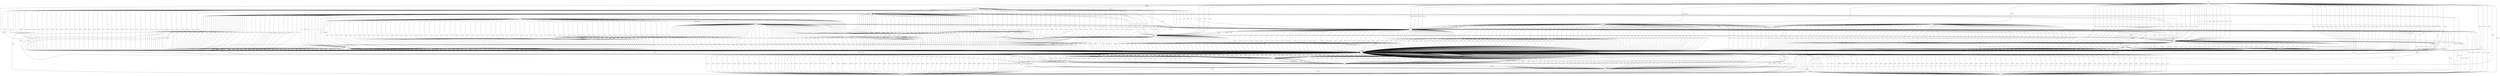 digraph g {

	s0 [shape="circle" label="L0"];
	s1 [shape="circle" label="L1"];
	s2 [shape="circle" label="L2"];
	s3 [shape="circle" label="L3"];
	s4 [shape="circle" label="L4"];
	s5 [shape="circle" label="L5"];
	s6 [shape="circle" label="L6"];
	s7 [shape="circle" label="L7"];
	s8 [shape="circle" label="L8"];
	s9 [shape="doublecircle" label="L9"];
	s10 [shape="circle" label="L10"];
	s11 [shape="circle" label="L11"];
	s12 [shape="circle" label="L12"];
	s13 [shape="circle" label="L13"];
	s14 [shape="circle" label="L14"];
	s15 [shape="circle" label="L15"];
	s16 [shape="circle" label="L16"];
	s17 [shape="circle" label="L17"];
	s0 -> s12 [label=","];
	s0 -> s15 [label="null"];
	s0 -> s15 [label="\"s\""];
	s0 -> s15 [label="\"i\""];
	s0 -> s15 [label="\"d\""];
	s0 -> s15 [label="\"e\""];
	s0 -> s15 [label="true"];
	s0 -> s15 [label="false"];
	s0 -> s5 [label="\"s\":"];
	s0 -> s1 [label="\"effects\":"];
	s0 -> s5 [label="\"spawn_costs\":"];
	s0 -> s6 [label="\"charge\":"];
	s0 -> s15 [label="]/(L0,[)"];
	s0 -> s12 [label="]/(L0,{)"];
	s0 -> s10 [label="]/(L1,[)"];
	s0 -> s12 [label="]/(L1,{)"];
	s0 -> s12 [label="]/(L2,[)"];
	s0 -> s12 [label="]/(L2,{)"];
	s0 -> s12 [label="]/(L3,[)"];
	s0 -> s12 [label="]/(L3,{)"];
	s0 -> s10 [label="]/(L4,[)"];
	s0 -> s12 [label="]/(L4,{)"];
	s0 -> s10 [label="]/(L5,[)"];
	s0 -> s12 [label="]/(L5,{)"];
	s0 -> s10 [label="]/(L6,[)"];
	s0 -> s12 [label="]/(L6,{)"];
	s0 -> s12 [label="]/(L7,[)"];
	s0 -> s12 [label="]/(L7,{)"];
	s0 -> s12 [label="]/(L8,[)"];
	s0 -> s12 [label="]/(L8,{)"];
	s0 -> s12 [label="]/(L9,[)"];
	s0 -> s12 [label="]/(L9,{)"];
	s0 -> s12 [label="]/(L10,[)"];
	s0 -> s12 [label="]/(L10,{)"];
	s0 -> s2 [label="]/(L11,[)"];
	s0 -> s12 [label="]/(L11,{)"];
	s0 -> s12 [label="]/(L12,[)"];
	s0 -> s12 [label="]/(L12,{)"];
	s0 -> s7 [label="]/(L13,[)"];
	s0 -> s12 [label="]/(L13,{)"];
	s0 -> s12 [label="]/(L14,[)"];
	s0 -> s12 [label="]/(L14,{)"];
	s0 -> s12 [label="]/(L15,[)"];
	s0 -> s12 [label="]/(L15,{)"];
	s0 -> s15 [label="]/(L16,[)"];
	s0 -> s12 [label="]/(L16,{)"];
	s0 -> s12 [label="]/(L17,[)"];
	s0 -> s12 [label="]/(L17,{)"];
	s0 -> s12 [label="}/(L0,[)"];
	s0 -> s15 [label="}/(L0,{)"];
	s0 -> s12 [label="}/(L1,[)"];
	s0 -> s17 [label="}/(L1,{)"];
	s0 -> s12 [label="}/(L2,[)"];
	s0 -> s12 [label="}/(L2,{)"];
	s0 -> s12 [label="}/(L3,[)"];
	s0 -> s12 [label="}/(L3,{)"];
	s0 -> s12 [label="}/(L4,[)"];
	s0 -> s8 [label="}/(L4,{)"];
	s0 -> s12 [label="}/(L5,[)"];
	s0 -> s17 [label="}/(L5,{)"];
	s0 -> s12 [label="}/(L6,[)"];
	s0 -> s17 [label="}/(L6,{)"];
	s0 -> s12 [label="}/(L7,[)"];
	s0 -> s12 [label="}/(L7,{)"];
	s0 -> s12 [label="}/(L8,[)"];
	s0 -> s12 [label="}/(L8,{)"];
	s0 -> s12 [label="}/(L9,[)"];
	s0 -> s12 [label="}/(L9,{)"];
	s0 -> s12 [label="}/(L10,[)"];
	s0 -> s12 [label="}/(L10,{)"];
	s0 -> s12 [label="}/(L11,[)"];
	s0 -> s2 [label="}/(L11,{)"];
	s0 -> s12 [label="}/(L12,[)"];
	s0 -> s12 [label="}/(L12,{)"];
	s0 -> s12 [label="}/(L13,[)"];
	s0 -> s14 [label="}/(L13,{)"];
	s0 -> s12 [label="}/(L14,[)"];
	s0 -> s12 [label="}/(L14,{)"];
	s0 -> s12 [label="}/(L15,[)"];
	s0 -> s12 [label="}/(L15,{)"];
	s0 -> s12 [label="}/(L16,[)"];
	s0 -> s15 [label="}/(L16,{)"];
	s0 -> s12 [label="}/(L17,[)"];
	s0 -> s12 [label="}/(L17,{)"];
	s1 -> s12 [label=","];
	s1 -> s10 [label="null"];
	s1 -> s10 [label="\"s\""];
	s1 -> s2 [label="\"i\""];
	s1 -> s10 [label="\"d\""];
	s1 -> s10 [label="\"e\""];
	s1 -> s10 [label="true"];
	s1 -> s10 [label="false"];
	s1 -> s12 [label="\"s\":"];
	s1 -> s12 [label="\"effects\":"];
	s1 -> s12 [label="\"spawn_costs\":"];
	s1 -> s12 [label="\"charge\":"];
	s1 -> s12 [label="]/(L0,[)"];
	s1 -> s12 [label="]/(L0,{)"];
	s1 -> s12 [label="]/(L1,[)"];
	s1 -> s12 [label="]/(L1,{)"];
	s1 -> s12 [label="]/(L2,[)"];
	s1 -> s12 [label="]/(L2,{)"];
	s1 -> s12 [label="]/(L3,[)"];
	s1 -> s12 [label="]/(L3,{)"];
	s1 -> s12 [label="]/(L4,[)"];
	s1 -> s12 [label="]/(L4,{)"];
	s1 -> s12 [label="]/(L5,[)"];
	s1 -> s12 [label="]/(L5,{)"];
	s1 -> s12 [label="]/(L6,[)"];
	s1 -> s12 [label="]/(L6,{)"];
	s1 -> s12 [label="]/(L7,[)"];
	s1 -> s12 [label="]/(L7,{)"];
	s1 -> s12 [label="]/(L8,[)"];
	s1 -> s12 [label="]/(L8,{)"];
	s1 -> s12 [label="]/(L9,[)"];
	s1 -> s12 [label="]/(L9,{)"];
	s1 -> s12 [label="]/(L10,[)"];
	s1 -> s12 [label="]/(L10,{)"];
	s1 -> s12 [label="]/(L11,[)"];
	s1 -> s12 [label="]/(L11,{)"];
	s1 -> s12 [label="]/(L12,[)"];
	s1 -> s12 [label="]/(L12,{)"];
	s1 -> s12 [label="]/(L13,[)"];
	s1 -> s12 [label="]/(L13,{)"];
	s1 -> s12 [label="]/(L14,[)"];
	s1 -> s12 [label="]/(L14,{)"];
	s1 -> s12 [label="]/(L15,[)"];
	s1 -> s12 [label="]/(L15,{)"];
	s1 -> s12 [label="]/(L16,[)"];
	s1 -> s12 [label="]/(L16,{)"];
	s1 -> s12 [label="]/(L17,[)"];
	s1 -> s12 [label="]/(L17,{)"];
	s1 -> s12 [label="}/(L0,[)"];
	s1 -> s12 [label="}/(L0,{)"];
	s1 -> s12 [label="}/(L1,[)"];
	s1 -> s12 [label="}/(L1,{)"];
	s1 -> s12 [label="}/(L2,[)"];
	s1 -> s12 [label="}/(L2,{)"];
	s1 -> s12 [label="}/(L3,[)"];
	s1 -> s12 [label="}/(L3,{)"];
	s1 -> s12 [label="}/(L4,[)"];
	s1 -> s12 [label="}/(L4,{)"];
	s1 -> s12 [label="}/(L5,[)"];
	s1 -> s12 [label="}/(L5,{)"];
	s1 -> s12 [label="}/(L6,[)"];
	s1 -> s12 [label="}/(L6,{)"];
	s1 -> s12 [label="}/(L7,[)"];
	s1 -> s12 [label="}/(L7,{)"];
	s1 -> s12 [label="}/(L8,[)"];
	s1 -> s12 [label="}/(L8,{)"];
	s1 -> s12 [label="}/(L9,[)"];
	s1 -> s12 [label="}/(L9,{)"];
	s1 -> s12 [label="}/(L10,[)"];
	s1 -> s12 [label="}/(L10,{)"];
	s1 -> s12 [label="}/(L11,[)"];
	s1 -> s12 [label="}/(L11,{)"];
	s1 -> s12 [label="}/(L12,[)"];
	s1 -> s12 [label="}/(L12,{)"];
	s1 -> s12 [label="}/(L13,[)"];
	s1 -> s12 [label="}/(L13,{)"];
	s1 -> s12 [label="}/(L14,[)"];
	s1 -> s12 [label="}/(L14,{)"];
	s1 -> s12 [label="}/(L15,[)"];
	s1 -> s12 [label="}/(L15,{)"];
	s1 -> s12 [label="}/(L16,[)"];
	s1 -> s12 [label="}/(L16,{)"];
	s1 -> s12 [label="}/(L17,[)"];
	s1 -> s12 [label="}/(L17,{)"];
	s2 -> s3 [label=","];
	s2 -> s12 [label="null"];
	s2 -> s12 [label="\"s\""];
	s2 -> s12 [label="\"i\""];
	s2 -> s12 [label="\"d\""];
	s2 -> s12 [label="\"e\""];
	s2 -> s12 [label="true"];
	s2 -> s12 [label="false"];
	s2 -> s12 [label="\"s\":"];
	s2 -> s12 [label="\"effects\":"];
	s2 -> s12 [label="\"spawn_costs\":"];
	s2 -> s12 [label="\"charge\":"];
	s2 -> s12 [label="]/(L0,[)"];
	s2 -> s12 [label="]/(L0,{)"];
	s2 -> s12 [label="]/(L1,[)"];
	s2 -> s12 [label="]/(L1,{)"];
	s2 -> s12 [label="]/(L2,[)"];
	s2 -> s12 [label="]/(L2,{)"];
	s2 -> s12 [label="]/(L3,[)"];
	s2 -> s12 [label="]/(L3,{)"];
	s2 -> s12 [label="]/(L4,[)"];
	s2 -> s12 [label="]/(L4,{)"];
	s2 -> s12 [label="]/(L5,[)"];
	s2 -> s12 [label="]/(L5,{)"];
	s2 -> s12 [label="]/(L6,[)"];
	s2 -> s12 [label="]/(L6,{)"];
	s2 -> s12 [label="]/(L7,[)"];
	s2 -> s12 [label="]/(L7,{)"];
	s2 -> s12 [label="]/(L8,[)"];
	s2 -> s12 [label="]/(L8,{)"];
	s2 -> s12 [label="]/(L9,[)"];
	s2 -> s12 [label="]/(L9,{)"];
	s2 -> s12 [label="]/(L10,[)"];
	s2 -> s12 [label="]/(L10,{)"];
	s2 -> s12 [label="]/(L11,[)"];
	s2 -> s12 [label="]/(L11,{)"];
	s2 -> s12 [label="]/(L12,[)"];
	s2 -> s12 [label="]/(L12,{)"];
	s2 -> s12 [label="]/(L13,[)"];
	s2 -> s12 [label="]/(L13,{)"];
	s2 -> s12 [label="]/(L14,[)"];
	s2 -> s12 [label="]/(L14,{)"];
	s2 -> s12 [label="]/(L15,[)"];
	s2 -> s12 [label="]/(L15,{)"];
	s2 -> s12 [label="]/(L16,[)"];
	s2 -> s12 [label="]/(L16,{)"];
	s2 -> s12 [label="]/(L17,[)"];
	s2 -> s12 [label="]/(L17,{)"];
	s2 -> s12 [label="}/(L0,[)"];
	s2 -> s15 [label="}/(L0,{)"];
	s2 -> s12 [label="}/(L1,[)"];
	s2 -> s17 [label="}/(L1,{)"];
	s2 -> s12 [label="}/(L2,[)"];
	s2 -> s12 [label="}/(L2,{)"];
	s2 -> s12 [label="}/(L3,[)"];
	s2 -> s12 [label="}/(L3,{)"];
	s2 -> s12 [label="}/(L4,[)"];
	s2 -> s8 [label="}/(L4,{)"];
	s2 -> s12 [label="}/(L5,[)"];
	s2 -> s17 [label="}/(L5,{)"];
	s2 -> s12 [label="}/(L6,[)"];
	s2 -> s17 [label="}/(L6,{)"];
	s2 -> s12 [label="}/(L7,[)"];
	s2 -> s12 [label="}/(L7,{)"];
	s2 -> s12 [label="}/(L8,[)"];
	s2 -> s12 [label="}/(L8,{)"];
	s2 -> s12 [label="}/(L9,[)"];
	s2 -> s12 [label="}/(L9,{)"];
	s2 -> s12 [label="}/(L10,[)"];
	s2 -> s12 [label="}/(L10,{)"];
	s2 -> s12 [label="}/(L11,[)"];
	s2 -> s2 [label="}/(L11,{)"];
	s2 -> s12 [label="}/(L12,[)"];
	s2 -> s12 [label="}/(L12,{)"];
	s2 -> s12 [label="}/(L13,[)"];
	s2 -> s14 [label="}/(L13,{)"];
	s2 -> s12 [label="}/(L14,[)"];
	s2 -> s12 [label="}/(L14,{)"];
	s2 -> s12 [label="}/(L15,[)"];
	s2 -> s12 [label="}/(L15,{)"];
	s2 -> s12 [label="}/(L16,[)"];
	s2 -> s15 [label="}/(L16,{)"];
	s2 -> s12 [label="}/(L17,[)"];
	s2 -> s12 [label="}/(L17,{)"];
	s3 -> s12 [label=","];
	s3 -> s12 [label="null"];
	s3 -> s12 [label="\"s\""];
	s3 -> s12 [label="\"i\""];
	s3 -> s12 [label="\"d\""];
	s3 -> s12 [label="\"e\""];
	s3 -> s12 [label="true"];
	s3 -> s12 [label="false"];
	s3 -> s11 [label="\"s\":"];
	s3 -> s12 [label="\"effects\":"];
	s3 -> s4 [label="\"spawn_costs\":"];
	s3 -> s11 [label="\"charge\":"];
	s3 -> s12 [label="]/(L0,[)"];
	s3 -> s12 [label="]/(L0,{)"];
	s3 -> s12 [label="]/(L1,[)"];
	s3 -> s12 [label="]/(L1,{)"];
	s3 -> s12 [label="]/(L2,[)"];
	s3 -> s12 [label="]/(L2,{)"];
	s3 -> s12 [label="]/(L3,[)"];
	s3 -> s12 [label="]/(L3,{)"];
	s3 -> s12 [label="]/(L4,[)"];
	s3 -> s12 [label="]/(L4,{)"];
	s3 -> s12 [label="]/(L5,[)"];
	s3 -> s12 [label="]/(L5,{)"];
	s3 -> s12 [label="]/(L6,[)"];
	s3 -> s12 [label="]/(L6,{)"];
	s3 -> s12 [label="]/(L7,[)"];
	s3 -> s12 [label="]/(L7,{)"];
	s3 -> s12 [label="]/(L8,[)"];
	s3 -> s12 [label="]/(L8,{)"];
	s3 -> s12 [label="]/(L9,[)"];
	s3 -> s12 [label="]/(L9,{)"];
	s3 -> s12 [label="]/(L10,[)"];
	s3 -> s12 [label="]/(L10,{)"];
	s3 -> s12 [label="]/(L11,[)"];
	s3 -> s12 [label="]/(L11,{)"];
	s3 -> s12 [label="]/(L12,[)"];
	s3 -> s12 [label="]/(L12,{)"];
	s3 -> s12 [label="]/(L13,[)"];
	s3 -> s12 [label="]/(L13,{)"];
	s3 -> s12 [label="]/(L14,[)"];
	s3 -> s12 [label="]/(L14,{)"];
	s3 -> s12 [label="]/(L15,[)"];
	s3 -> s12 [label="]/(L15,{)"];
	s3 -> s12 [label="]/(L16,[)"];
	s3 -> s12 [label="]/(L16,{)"];
	s3 -> s12 [label="]/(L17,[)"];
	s3 -> s12 [label="]/(L17,{)"];
	s3 -> s12 [label="}/(L0,[)"];
	s3 -> s12 [label="}/(L0,{)"];
	s3 -> s12 [label="}/(L1,[)"];
	s3 -> s12 [label="}/(L1,{)"];
	s3 -> s12 [label="}/(L2,[)"];
	s3 -> s12 [label="}/(L2,{)"];
	s3 -> s12 [label="}/(L3,[)"];
	s3 -> s12 [label="}/(L3,{)"];
	s3 -> s12 [label="}/(L4,[)"];
	s3 -> s12 [label="}/(L4,{)"];
	s3 -> s12 [label="}/(L5,[)"];
	s3 -> s12 [label="}/(L5,{)"];
	s3 -> s12 [label="}/(L6,[)"];
	s3 -> s12 [label="}/(L6,{)"];
	s3 -> s12 [label="}/(L7,[)"];
	s3 -> s12 [label="}/(L7,{)"];
	s3 -> s12 [label="}/(L8,[)"];
	s3 -> s12 [label="}/(L8,{)"];
	s3 -> s12 [label="}/(L9,[)"];
	s3 -> s12 [label="}/(L9,{)"];
	s3 -> s12 [label="}/(L10,[)"];
	s3 -> s12 [label="}/(L10,{)"];
	s3 -> s12 [label="}/(L11,[)"];
	s3 -> s12 [label="}/(L11,{)"];
	s3 -> s12 [label="}/(L12,[)"];
	s3 -> s12 [label="}/(L12,{)"];
	s3 -> s12 [label="}/(L13,[)"];
	s3 -> s12 [label="}/(L13,{)"];
	s3 -> s12 [label="}/(L14,[)"];
	s3 -> s12 [label="}/(L14,{)"];
	s3 -> s12 [label="}/(L15,[)"];
	s3 -> s12 [label="}/(L15,{)"];
	s3 -> s12 [label="}/(L16,[)"];
	s3 -> s12 [label="}/(L16,{)"];
	s3 -> s12 [label="}/(L17,[)"];
	s3 -> s12 [label="}/(L17,{)"];
	s4 -> s12 [label=","];
	s4 -> s10 [label="null"];
	s4 -> s10 [label="\"s\""];
	s4 -> s10 [label="\"i\""];
	s4 -> s10 [label="\"d\""];
	s4 -> s10 [label="\"e\""];
	s4 -> s10 [label="true"];
	s4 -> s10 [label="false"];
	s4 -> s12 [label="\"s\":"];
	s4 -> s12 [label="\"effects\":"];
	s4 -> s12 [label="\"spawn_costs\":"];
	s4 -> s12 [label="\"charge\":"];
	s4 -> s12 [label="]/(L0,[)"];
	s4 -> s12 [label="]/(L0,{)"];
	s4 -> s12 [label="]/(L1,[)"];
	s4 -> s12 [label="]/(L1,{)"];
	s4 -> s12 [label="]/(L2,[)"];
	s4 -> s12 [label="]/(L2,{)"];
	s4 -> s12 [label="]/(L3,[)"];
	s4 -> s12 [label="]/(L3,{)"];
	s4 -> s12 [label="]/(L4,[)"];
	s4 -> s12 [label="]/(L4,{)"];
	s4 -> s12 [label="]/(L5,[)"];
	s4 -> s12 [label="]/(L5,{)"];
	s4 -> s12 [label="]/(L6,[)"];
	s4 -> s12 [label="]/(L6,{)"];
	s4 -> s12 [label="]/(L7,[)"];
	s4 -> s12 [label="]/(L7,{)"];
	s4 -> s12 [label="]/(L8,[)"];
	s4 -> s12 [label="]/(L8,{)"];
	s4 -> s12 [label="]/(L9,[)"];
	s4 -> s12 [label="]/(L9,{)"];
	s4 -> s12 [label="]/(L10,[)"];
	s4 -> s12 [label="]/(L10,{)"];
	s4 -> s12 [label="]/(L11,[)"];
	s4 -> s12 [label="]/(L11,{)"];
	s4 -> s12 [label="]/(L12,[)"];
	s4 -> s12 [label="]/(L12,{)"];
	s4 -> s12 [label="]/(L13,[)"];
	s4 -> s12 [label="]/(L13,{)"];
	s4 -> s12 [label="]/(L14,[)"];
	s4 -> s12 [label="]/(L14,{)"];
	s4 -> s12 [label="]/(L15,[)"];
	s4 -> s12 [label="]/(L15,{)"];
	s4 -> s12 [label="]/(L16,[)"];
	s4 -> s12 [label="]/(L16,{)"];
	s4 -> s12 [label="]/(L17,[)"];
	s4 -> s12 [label="]/(L17,{)"];
	s4 -> s12 [label="}/(L0,[)"];
	s4 -> s12 [label="}/(L0,{)"];
	s4 -> s12 [label="}/(L1,[)"];
	s4 -> s12 [label="}/(L1,{)"];
	s4 -> s12 [label="}/(L2,[)"];
	s4 -> s12 [label="}/(L2,{)"];
	s4 -> s12 [label="}/(L3,[)"];
	s4 -> s12 [label="}/(L3,{)"];
	s4 -> s12 [label="}/(L4,[)"];
	s4 -> s12 [label="}/(L4,{)"];
	s4 -> s12 [label="}/(L5,[)"];
	s4 -> s12 [label="}/(L5,{)"];
	s4 -> s12 [label="}/(L6,[)"];
	s4 -> s12 [label="}/(L6,{)"];
	s4 -> s12 [label="}/(L7,[)"];
	s4 -> s12 [label="}/(L7,{)"];
	s4 -> s12 [label="}/(L8,[)"];
	s4 -> s12 [label="}/(L8,{)"];
	s4 -> s12 [label="}/(L9,[)"];
	s4 -> s12 [label="}/(L9,{)"];
	s4 -> s12 [label="}/(L10,[)"];
	s4 -> s12 [label="}/(L10,{)"];
	s4 -> s12 [label="}/(L11,[)"];
	s4 -> s12 [label="}/(L11,{)"];
	s4 -> s12 [label="}/(L12,[)"];
	s4 -> s12 [label="}/(L12,{)"];
	s4 -> s12 [label="}/(L13,[)"];
	s4 -> s12 [label="}/(L13,{)"];
	s4 -> s12 [label="}/(L14,[)"];
	s4 -> s12 [label="}/(L14,{)"];
	s4 -> s12 [label="}/(L15,[)"];
	s4 -> s12 [label="}/(L15,{)"];
	s4 -> s12 [label="}/(L16,[)"];
	s4 -> s12 [label="}/(L16,{)"];
	s4 -> s12 [label="}/(L17,[)"];
	s4 -> s12 [label="}/(L17,{)"];
	s5 -> s12 [label=","];
	s5 -> s10 [label="null"];
	s5 -> s10 [label="\"s\""];
	s5 -> s10 [label="\"i\""];
	s5 -> s10 [label="\"d\""];
	s5 -> s10 [label="\"e\""];
	s5 -> s10 [label="true"];
	s5 -> s10 [label="false"];
	s5 -> s12 [label="\"s\":"];
	s5 -> s12 [label="\"effects\":"];
	s5 -> s12 [label="\"spawn_costs\":"];
	s5 -> s12 [label="\"charge\":"];
	s5 -> s12 [label="]/(L0,[)"];
	s5 -> s12 [label="]/(L0,{)"];
	s5 -> s12 [label="]/(L1,[)"];
	s5 -> s12 [label="]/(L1,{)"];
	s5 -> s12 [label="]/(L2,[)"];
	s5 -> s12 [label="]/(L2,{)"];
	s5 -> s12 [label="]/(L3,[)"];
	s5 -> s12 [label="]/(L3,{)"];
	s5 -> s12 [label="]/(L4,[)"];
	s5 -> s12 [label="]/(L4,{)"];
	s5 -> s12 [label="]/(L5,[)"];
	s5 -> s12 [label="]/(L5,{)"];
	s5 -> s12 [label="]/(L6,[)"];
	s5 -> s12 [label="]/(L6,{)"];
	s5 -> s12 [label="]/(L7,[)"];
	s5 -> s12 [label="]/(L7,{)"];
	s5 -> s12 [label="]/(L8,[)"];
	s5 -> s12 [label="]/(L8,{)"];
	s5 -> s12 [label="]/(L9,[)"];
	s5 -> s12 [label="]/(L9,{)"];
	s5 -> s12 [label="]/(L10,[)"];
	s5 -> s12 [label="]/(L10,{)"];
	s5 -> s12 [label="]/(L11,[)"];
	s5 -> s12 [label="]/(L11,{)"];
	s5 -> s12 [label="]/(L12,[)"];
	s5 -> s12 [label="]/(L12,{)"];
	s5 -> s12 [label="]/(L13,[)"];
	s5 -> s12 [label="]/(L13,{)"];
	s5 -> s12 [label="]/(L14,[)"];
	s5 -> s12 [label="]/(L14,{)"];
	s5 -> s12 [label="]/(L15,[)"];
	s5 -> s12 [label="]/(L15,{)"];
	s5 -> s12 [label="]/(L16,[)"];
	s5 -> s12 [label="]/(L16,{)"];
	s5 -> s12 [label="]/(L17,[)"];
	s5 -> s12 [label="]/(L17,{)"];
	s5 -> s12 [label="}/(L0,[)"];
	s5 -> s12 [label="}/(L0,{)"];
	s5 -> s12 [label="}/(L1,[)"];
	s5 -> s12 [label="}/(L1,{)"];
	s5 -> s12 [label="}/(L2,[)"];
	s5 -> s12 [label="}/(L2,{)"];
	s5 -> s12 [label="}/(L3,[)"];
	s5 -> s12 [label="}/(L3,{)"];
	s5 -> s12 [label="}/(L4,[)"];
	s5 -> s12 [label="}/(L4,{)"];
	s5 -> s12 [label="}/(L5,[)"];
	s5 -> s12 [label="}/(L5,{)"];
	s5 -> s12 [label="}/(L6,[)"];
	s5 -> s12 [label="}/(L6,{)"];
	s5 -> s12 [label="}/(L7,[)"];
	s5 -> s12 [label="}/(L7,{)"];
	s5 -> s12 [label="}/(L8,[)"];
	s5 -> s12 [label="}/(L8,{)"];
	s5 -> s12 [label="}/(L9,[)"];
	s5 -> s12 [label="}/(L9,{)"];
	s5 -> s12 [label="}/(L10,[)"];
	s5 -> s12 [label="}/(L10,{)"];
	s5 -> s12 [label="}/(L11,[)"];
	s5 -> s12 [label="}/(L11,{)"];
	s5 -> s12 [label="}/(L12,[)"];
	s5 -> s12 [label="}/(L12,{)"];
	s5 -> s12 [label="}/(L13,[)"];
	s5 -> s12 [label="}/(L13,{)"];
	s5 -> s12 [label="}/(L14,[)"];
	s5 -> s12 [label="}/(L14,{)"];
	s5 -> s12 [label="}/(L15,[)"];
	s5 -> s12 [label="}/(L15,{)"];
	s5 -> s12 [label="}/(L16,[)"];
	s5 -> s12 [label="}/(L16,{)"];
	s5 -> s12 [label="}/(L17,[)"];
	s5 -> s12 [label="}/(L17,{)"];
	s6 -> s12 [label=","];
	s6 -> s10 [label="null"];
	s6 -> s10 [label="\"s\""];
	s6 -> s7 [label="\"i\""];
	s6 -> s10 [label="\"d\""];
	s6 -> s10 [label="\"e\""];
	s6 -> s10 [label="true"];
	s6 -> s10 [label="false"];
	s6 -> s12 [label="\"s\":"];
	s6 -> s12 [label="\"effects\":"];
	s6 -> s12 [label="\"spawn_costs\":"];
	s6 -> s12 [label="\"charge\":"];
	s6 -> s12 [label="]/(L0,[)"];
	s6 -> s12 [label="]/(L0,{)"];
	s6 -> s12 [label="]/(L1,[)"];
	s6 -> s12 [label="]/(L1,{)"];
	s6 -> s12 [label="]/(L2,[)"];
	s6 -> s12 [label="]/(L2,{)"];
	s6 -> s12 [label="]/(L3,[)"];
	s6 -> s12 [label="]/(L3,{)"];
	s6 -> s12 [label="]/(L4,[)"];
	s6 -> s12 [label="]/(L4,{)"];
	s6 -> s12 [label="]/(L5,[)"];
	s6 -> s12 [label="]/(L5,{)"];
	s6 -> s12 [label="]/(L6,[)"];
	s6 -> s12 [label="]/(L6,{)"];
	s6 -> s12 [label="]/(L7,[)"];
	s6 -> s12 [label="]/(L7,{)"];
	s6 -> s12 [label="]/(L8,[)"];
	s6 -> s12 [label="]/(L8,{)"];
	s6 -> s12 [label="]/(L9,[)"];
	s6 -> s12 [label="]/(L9,{)"];
	s6 -> s12 [label="]/(L10,[)"];
	s6 -> s12 [label="]/(L10,{)"];
	s6 -> s12 [label="]/(L11,[)"];
	s6 -> s12 [label="]/(L11,{)"];
	s6 -> s12 [label="]/(L12,[)"];
	s6 -> s12 [label="]/(L12,{)"];
	s6 -> s12 [label="]/(L13,[)"];
	s6 -> s12 [label="]/(L13,{)"];
	s6 -> s12 [label="]/(L14,[)"];
	s6 -> s12 [label="]/(L14,{)"];
	s6 -> s12 [label="]/(L15,[)"];
	s6 -> s12 [label="]/(L15,{)"];
	s6 -> s12 [label="]/(L16,[)"];
	s6 -> s12 [label="]/(L16,{)"];
	s6 -> s12 [label="]/(L17,[)"];
	s6 -> s12 [label="]/(L17,{)"];
	s6 -> s12 [label="}/(L0,[)"];
	s6 -> s12 [label="}/(L0,{)"];
	s6 -> s12 [label="}/(L1,[)"];
	s6 -> s12 [label="}/(L1,{)"];
	s6 -> s12 [label="}/(L2,[)"];
	s6 -> s12 [label="}/(L2,{)"];
	s6 -> s12 [label="}/(L3,[)"];
	s6 -> s12 [label="}/(L3,{)"];
	s6 -> s12 [label="}/(L4,[)"];
	s6 -> s12 [label="}/(L4,{)"];
	s6 -> s12 [label="}/(L5,[)"];
	s6 -> s12 [label="}/(L5,{)"];
	s6 -> s12 [label="}/(L6,[)"];
	s6 -> s12 [label="}/(L6,{)"];
	s6 -> s12 [label="}/(L7,[)"];
	s6 -> s12 [label="}/(L7,{)"];
	s6 -> s12 [label="}/(L8,[)"];
	s6 -> s12 [label="}/(L8,{)"];
	s6 -> s12 [label="}/(L9,[)"];
	s6 -> s12 [label="}/(L9,{)"];
	s6 -> s12 [label="}/(L10,[)"];
	s6 -> s12 [label="}/(L10,{)"];
	s6 -> s12 [label="}/(L11,[)"];
	s6 -> s12 [label="}/(L11,{)"];
	s6 -> s12 [label="}/(L12,[)"];
	s6 -> s12 [label="}/(L12,{)"];
	s6 -> s12 [label="}/(L13,[)"];
	s6 -> s12 [label="}/(L13,{)"];
	s6 -> s12 [label="}/(L14,[)"];
	s6 -> s12 [label="}/(L14,{)"];
	s6 -> s12 [label="}/(L15,[)"];
	s6 -> s12 [label="}/(L15,{)"];
	s6 -> s12 [label="}/(L16,[)"];
	s6 -> s12 [label="}/(L16,{)"];
	s6 -> s12 [label="}/(L17,[)"];
	s6 -> s12 [label="}/(L17,{)"];
	s7 -> s12 [label=","];
	s7 -> s12 [label="null"];
	s7 -> s12 [label="\"s\""];
	s7 -> s12 [label="\"i\""];
	s7 -> s12 [label="\"d\""];
	s7 -> s12 [label="\"e\""];
	s7 -> s12 [label="true"];
	s7 -> s12 [label="false"];
	s7 -> s12 [label="\"s\":"];
	s7 -> s12 [label="\"effects\":"];
	s7 -> s12 [label="\"spawn_costs\":"];
	s7 -> s12 [label="\"charge\":"];
	s7 -> s12 [label="]/(L0,[)"];
	s7 -> s12 [label="]/(L0,{)"];
	s7 -> s12 [label="]/(L1,[)"];
	s7 -> s12 [label="]/(L1,{)"];
	s7 -> s12 [label="]/(L2,[)"];
	s7 -> s12 [label="]/(L2,{)"];
	s7 -> s12 [label="]/(L3,[)"];
	s7 -> s12 [label="]/(L3,{)"];
	s7 -> s12 [label="]/(L4,[)"];
	s7 -> s12 [label="]/(L4,{)"];
	s7 -> s12 [label="]/(L5,[)"];
	s7 -> s12 [label="]/(L5,{)"];
	s7 -> s12 [label="]/(L6,[)"];
	s7 -> s12 [label="]/(L6,{)"];
	s7 -> s12 [label="]/(L7,[)"];
	s7 -> s12 [label="]/(L7,{)"];
	s7 -> s12 [label="]/(L8,[)"];
	s7 -> s12 [label="]/(L8,{)"];
	s7 -> s12 [label="]/(L9,[)"];
	s7 -> s12 [label="]/(L9,{)"];
	s7 -> s12 [label="]/(L10,[)"];
	s7 -> s12 [label="]/(L10,{)"];
	s7 -> s12 [label="]/(L11,[)"];
	s7 -> s12 [label="]/(L11,{)"];
	s7 -> s12 [label="]/(L12,[)"];
	s7 -> s12 [label="]/(L12,{)"];
	s7 -> s12 [label="]/(L13,[)"];
	s7 -> s12 [label="]/(L13,{)"];
	s7 -> s12 [label="]/(L14,[)"];
	s7 -> s12 [label="]/(L14,{)"];
	s7 -> s12 [label="]/(L15,[)"];
	s7 -> s12 [label="]/(L15,{)"];
	s7 -> s12 [label="]/(L16,[)"];
	s7 -> s12 [label="]/(L16,{)"];
	s7 -> s12 [label="]/(L17,[)"];
	s7 -> s12 [label="]/(L17,{)"];
	s7 -> s12 [label="}/(L0,[)"];
	s7 -> s15 [label="}/(L0,{)"];
	s7 -> s12 [label="}/(L1,[)"];
	s7 -> s10 [label="}/(L1,{)"];
	s7 -> s12 [label="}/(L2,[)"];
	s7 -> s12 [label="}/(L2,{)"];
	s7 -> s12 [label="}/(L3,[)"];
	s7 -> s12 [label="}/(L3,{)"];
	s7 -> s12 [label="}/(L4,[)"];
	s7 -> s8 [label="}/(L4,{)"];
	s7 -> s12 [label="}/(L5,[)"];
	s7 -> s10 [label="}/(L5,{)"];
	s7 -> s12 [label="}/(L6,[)"];
	s7 -> s10 [label="}/(L6,{)"];
	s7 -> s12 [label="}/(L7,[)"];
	s7 -> s12 [label="}/(L7,{)"];
	s7 -> s12 [label="}/(L8,[)"];
	s7 -> s12 [label="}/(L8,{)"];
	s7 -> s12 [label="}/(L9,[)"];
	s7 -> s12 [label="}/(L9,{)"];
	s7 -> s12 [label="}/(L10,[)"];
	s7 -> s12 [label="}/(L10,{)"];
	s7 -> s12 [label="}/(L11,[)"];
	s7 -> s2 [label="}/(L11,{)"];
	s7 -> s12 [label="}/(L12,[)"];
	s7 -> s12 [label="}/(L12,{)"];
	s7 -> s12 [label="}/(L13,[)"];
	s7 -> s7 [label="}/(L13,{)"];
	s7 -> s12 [label="}/(L14,[)"];
	s7 -> s12 [label="}/(L14,{)"];
	s7 -> s12 [label="}/(L15,[)"];
	s7 -> s12 [label="}/(L15,{)"];
	s7 -> s12 [label="}/(L16,[)"];
	s7 -> s15 [label="}/(L16,{)"];
	s7 -> s12 [label="}/(L17,[)"];
	s7 -> s12 [label="}/(L17,{)"];
	s8 -> s12 [label=","];
	s8 -> s12 [label="null"];
	s8 -> s12 [label="\"s\""];
	s8 -> s12 [label="\"i\""];
	s8 -> s12 [label="\"d\""];
	s8 -> s12 [label="\"e\""];
	s8 -> s12 [label="true"];
	s8 -> s12 [label="false"];
	s8 -> s12 [label="\"s\":"];
	s8 -> s12 [label="\"effects\":"];
	s8 -> s12 [label="\"spawn_costs\":"];
	s8 -> s12 [label="\"charge\":"];
	s8 -> s12 [label="]/(L0,[)"];
	s8 -> s12 [label="]/(L0,{)"];
	s8 -> s12 [label="]/(L1,[)"];
	s8 -> s12 [label="]/(L1,{)"];
	s8 -> s12 [label="]/(L2,[)"];
	s8 -> s12 [label="]/(L2,{)"];
	s8 -> s12 [label="]/(L3,[)"];
	s8 -> s12 [label="]/(L3,{)"];
	s8 -> s12 [label="]/(L4,[)"];
	s8 -> s12 [label="]/(L4,{)"];
	s8 -> s12 [label="]/(L5,[)"];
	s8 -> s12 [label="]/(L5,{)"];
	s8 -> s12 [label="]/(L6,[)"];
	s8 -> s12 [label="]/(L6,{)"];
	s8 -> s12 [label="]/(L7,[)"];
	s8 -> s12 [label="]/(L7,{)"];
	s8 -> s12 [label="]/(L8,[)"];
	s8 -> s12 [label="]/(L8,{)"];
	s8 -> s12 [label="]/(L9,[)"];
	s8 -> s12 [label="]/(L9,{)"];
	s8 -> s12 [label="]/(L10,[)"];
	s8 -> s12 [label="]/(L10,{)"];
	s8 -> s12 [label="]/(L11,[)"];
	s8 -> s12 [label="]/(L11,{)"];
	s8 -> s12 [label="]/(L12,[)"];
	s8 -> s12 [label="]/(L12,{)"];
	s8 -> s12 [label="]/(L13,[)"];
	s8 -> s12 [label="]/(L13,{)"];
	s8 -> s12 [label="]/(L14,[)"];
	s8 -> s12 [label="]/(L14,{)"];
	s8 -> s12 [label="]/(L15,[)"];
	s8 -> s12 [label="]/(L15,{)"];
	s8 -> s12 [label="]/(L16,[)"];
	s8 -> s12 [label="]/(L16,{)"];
	s8 -> s12 [label="]/(L17,[)"];
	s8 -> s12 [label="]/(L17,{)"];
	s8 -> s12 [label="}/(L0,[)"];
	s8 -> s9 [label="}/(L0,{)"];
	s8 -> s12 [label="}/(L1,[)"];
	s8 -> s17 [label="}/(L1,{)"];
	s8 -> s12 [label="}/(L2,[)"];
	s8 -> s12 [label="}/(L2,{)"];
	s8 -> s12 [label="}/(L3,[)"];
	s8 -> s12 [label="}/(L3,{)"];
	s8 -> s12 [label="}/(L4,[)"];
	s8 -> s17 [label="}/(L4,{)"];
	s8 -> s12 [label="}/(L5,[)"];
	s8 -> s17 [label="}/(L5,{)"];
	s8 -> s12 [label="}/(L6,[)"];
	s8 -> s17 [label="}/(L6,{)"];
	s8 -> s12 [label="}/(L7,[)"];
	s8 -> s12 [label="}/(L7,{)"];
	s8 -> s12 [label="}/(L8,[)"];
	s8 -> s12 [label="}/(L8,{)"];
	s8 -> s12 [label="}/(L9,[)"];
	s8 -> s12 [label="}/(L9,{)"];
	s8 -> s12 [label="}/(L10,[)"];
	s8 -> s12 [label="}/(L10,{)"];
	s8 -> s12 [label="}/(L11,[)"];
	s8 -> s2 [label="}/(L11,{)"];
	s8 -> s12 [label="}/(L12,[)"];
	s8 -> s12 [label="}/(L12,{)"];
	s8 -> s12 [label="}/(L13,[)"];
	s8 -> s14 [label="}/(L13,{)"];
	s8 -> s12 [label="}/(L14,[)"];
	s8 -> s12 [label="}/(L14,{)"];
	s8 -> s12 [label="}/(L15,[)"];
	s8 -> s12 [label="}/(L15,{)"];
	s8 -> s12 [label="}/(L16,[)"];
	s8 -> s15 [label="}/(L16,{)"];
	s8 -> s12 [label="}/(L17,[)"];
	s8 -> s12 [label="}/(L17,{)"];
	s9 -> s16 [label=","];
	s9 -> s12 [label="null"];
	s9 -> s12 [label="\"s\""];
	s9 -> s12 [label="\"i\""];
	s9 -> s12 [label="\"d\""];
	s9 -> s12 [label="\"e\""];
	s9 -> s12 [label="true"];
	s9 -> s12 [label="false"];
	s9 -> s12 [label="\"s\":"];
	s9 -> s12 [label="\"effects\":"];
	s9 -> s12 [label="\"spawn_costs\":"];
	s9 -> s12 [label="\"charge\":"];
	s9 -> s15 [label="]/(L0,[)"];
	s9 -> s12 [label="]/(L0,{)"];
	s9 -> s10 [label="]/(L1,[)"];
	s9 -> s12 [label="]/(L1,{)"];
	s9 -> s12 [label="]/(L2,[)"];
	s9 -> s12 [label="]/(L2,{)"];
	s9 -> s12 [label="]/(L3,[)"];
	s9 -> s12 [label="]/(L3,{)"];
	s9 -> s10 [label="]/(L4,[)"];
	s9 -> s12 [label="]/(L4,{)"];
	s9 -> s10 [label="]/(L5,[)"];
	s9 -> s12 [label="]/(L5,{)"];
	s9 -> s10 [label="]/(L6,[)"];
	s9 -> s12 [label="]/(L6,{)"];
	s9 -> s12 [label="]/(L7,[)"];
	s9 -> s12 [label="]/(L7,{)"];
	s9 -> s12 [label="]/(L8,[)"];
	s9 -> s12 [label="]/(L8,{)"];
	s9 -> s12 [label="]/(L9,[)"];
	s9 -> s12 [label="]/(L9,{)"];
	s9 -> s12 [label="]/(L10,[)"];
	s9 -> s12 [label="]/(L10,{)"];
	s9 -> s2 [label="]/(L11,[)"];
	s9 -> s12 [label="]/(L11,{)"];
	s9 -> s12 [label="]/(L12,[)"];
	s9 -> s12 [label="]/(L12,{)"];
	s9 -> s7 [label="]/(L13,[)"];
	s9 -> s12 [label="]/(L13,{)"];
	s9 -> s12 [label="]/(L14,[)"];
	s9 -> s12 [label="]/(L14,{)"];
	s9 -> s12 [label="]/(L15,[)"];
	s9 -> s12 [label="]/(L15,{)"];
	s9 -> s15 [label="]/(L16,[)"];
	s9 -> s12 [label="]/(L16,{)"];
	s9 -> s12 [label="]/(L17,[)"];
	s9 -> s12 [label="]/(L17,{)"];
	s9 -> s12 [label="}/(L0,[)"];
	s9 -> s12 [label="}/(L0,{)"];
	s9 -> s12 [label="}/(L1,[)"];
	s9 -> s12 [label="}/(L1,{)"];
	s9 -> s12 [label="}/(L2,[)"];
	s9 -> s12 [label="}/(L2,{)"];
	s9 -> s12 [label="}/(L3,[)"];
	s9 -> s12 [label="}/(L3,{)"];
	s9 -> s12 [label="}/(L4,[)"];
	s9 -> s12 [label="}/(L4,{)"];
	s9 -> s12 [label="}/(L5,[)"];
	s9 -> s12 [label="}/(L5,{)"];
	s9 -> s12 [label="}/(L6,[)"];
	s9 -> s12 [label="}/(L6,{)"];
	s9 -> s12 [label="}/(L7,[)"];
	s9 -> s12 [label="}/(L7,{)"];
	s9 -> s12 [label="}/(L8,[)"];
	s9 -> s12 [label="}/(L8,{)"];
	s9 -> s12 [label="}/(L9,[)"];
	s9 -> s12 [label="}/(L9,{)"];
	s9 -> s12 [label="}/(L10,[)"];
	s9 -> s12 [label="}/(L10,{)"];
	s9 -> s12 [label="}/(L11,[)"];
	s9 -> s12 [label="}/(L11,{)"];
	s9 -> s12 [label="}/(L12,[)"];
	s9 -> s12 [label="}/(L12,{)"];
	s9 -> s12 [label="}/(L13,[)"];
	s9 -> s12 [label="}/(L13,{)"];
	s9 -> s12 [label="}/(L14,[)"];
	s9 -> s12 [label="}/(L14,{)"];
	s9 -> s12 [label="}/(L15,[)"];
	s9 -> s12 [label="}/(L15,{)"];
	s9 -> s12 [label="}/(L16,[)"];
	s9 -> s12 [label="}/(L16,{)"];
	s9 -> s12 [label="}/(L17,[)"];
	s9 -> s12 [label="}/(L17,{)"];
	s10 -> s12 [label=","];
	s10 -> s12 [label="null"];
	s10 -> s12 [label="\"s\""];
	s10 -> s12 [label="\"i\""];
	s10 -> s12 [label="\"d\""];
	s10 -> s12 [label="\"e\""];
	s10 -> s12 [label="true"];
	s10 -> s12 [label="false"];
	s10 -> s12 [label="\"s\":"];
	s10 -> s12 [label="\"effects\":"];
	s10 -> s12 [label="\"spawn_costs\":"];
	s10 -> s12 [label="\"charge\":"];
	s10 -> s12 [label="]/(L0,[)"];
	s10 -> s12 [label="]/(L0,{)"];
	s10 -> s12 [label="]/(L1,[)"];
	s10 -> s12 [label="]/(L1,{)"];
	s10 -> s12 [label="]/(L2,[)"];
	s10 -> s12 [label="]/(L2,{)"];
	s10 -> s12 [label="]/(L3,[)"];
	s10 -> s12 [label="]/(L3,{)"];
	s10 -> s12 [label="]/(L4,[)"];
	s10 -> s12 [label="]/(L4,{)"];
	s10 -> s12 [label="]/(L5,[)"];
	s10 -> s12 [label="]/(L5,{)"];
	s10 -> s12 [label="]/(L6,[)"];
	s10 -> s12 [label="]/(L6,{)"];
	s10 -> s12 [label="]/(L7,[)"];
	s10 -> s12 [label="]/(L7,{)"];
	s10 -> s12 [label="]/(L8,[)"];
	s10 -> s12 [label="]/(L8,{)"];
	s10 -> s12 [label="]/(L9,[)"];
	s10 -> s12 [label="]/(L9,{)"];
	s10 -> s12 [label="]/(L10,[)"];
	s10 -> s12 [label="]/(L10,{)"];
	s10 -> s12 [label="]/(L11,[)"];
	s10 -> s12 [label="]/(L11,{)"];
	s10 -> s12 [label="]/(L12,[)"];
	s10 -> s12 [label="]/(L12,{)"];
	s10 -> s12 [label="]/(L13,[)"];
	s10 -> s12 [label="]/(L13,{)"];
	s10 -> s12 [label="]/(L14,[)"];
	s10 -> s12 [label="]/(L14,{)"];
	s10 -> s12 [label="]/(L15,[)"];
	s10 -> s12 [label="]/(L15,{)"];
	s10 -> s12 [label="]/(L16,[)"];
	s10 -> s12 [label="]/(L16,{)"];
	s10 -> s12 [label="]/(L17,[)"];
	s10 -> s12 [label="]/(L17,{)"];
	s10 -> s12 [label="}/(L0,[)"];
	s10 -> s15 [label="}/(L0,{)"];
	s10 -> s12 [label="}/(L1,[)"];
	s10 -> s17 [label="}/(L1,{)"];
	s10 -> s12 [label="}/(L2,[)"];
	s10 -> s12 [label="}/(L2,{)"];
	s10 -> s12 [label="}/(L3,[)"];
	s10 -> s12 [label="}/(L3,{)"];
	s10 -> s12 [label="}/(L4,[)"];
	s10 -> s8 [label="}/(L4,{)"];
	s10 -> s12 [label="}/(L5,[)"];
	s10 -> s17 [label="}/(L5,{)"];
	s10 -> s12 [label="}/(L6,[)"];
	s10 -> s17 [label="}/(L6,{)"];
	s10 -> s12 [label="}/(L7,[)"];
	s10 -> s12 [label="}/(L7,{)"];
	s10 -> s12 [label="}/(L8,[)"];
	s10 -> s12 [label="}/(L8,{)"];
	s10 -> s12 [label="}/(L9,[)"];
	s10 -> s12 [label="}/(L9,{)"];
	s10 -> s12 [label="}/(L10,[)"];
	s10 -> s12 [label="}/(L10,{)"];
	s10 -> s12 [label="}/(L11,[)"];
	s10 -> s2 [label="}/(L11,{)"];
	s10 -> s12 [label="}/(L12,[)"];
	s10 -> s12 [label="}/(L12,{)"];
	s10 -> s12 [label="}/(L13,[)"];
	s10 -> s14 [label="}/(L13,{)"];
	s10 -> s12 [label="}/(L14,[)"];
	s10 -> s12 [label="}/(L14,{)"];
	s10 -> s12 [label="}/(L15,[)"];
	s10 -> s12 [label="}/(L15,{)"];
	s10 -> s12 [label="}/(L16,[)"];
	s10 -> s15 [label="}/(L16,{)"];
	s10 -> s12 [label="}/(L17,[)"];
	s10 -> s12 [label="}/(L17,{)"];
	s11 -> s12 [label=","];
	s11 -> s2 [label="null"];
	s11 -> s2 [label="\"s\""];
	s11 -> s2 [label="\"i\""];
	s11 -> s2 [label="\"d\""];
	s11 -> s2 [label="\"e\""];
	s11 -> s2 [label="true"];
	s11 -> s2 [label="false"];
	s11 -> s12 [label="\"s\":"];
	s11 -> s12 [label="\"effects\":"];
	s11 -> s12 [label="\"spawn_costs\":"];
	s11 -> s12 [label="\"charge\":"];
	s11 -> s12 [label="]/(L0,[)"];
	s11 -> s12 [label="]/(L0,{)"];
	s11 -> s12 [label="]/(L1,[)"];
	s11 -> s12 [label="]/(L1,{)"];
	s11 -> s12 [label="]/(L2,[)"];
	s11 -> s12 [label="]/(L2,{)"];
	s11 -> s12 [label="]/(L3,[)"];
	s11 -> s12 [label="]/(L3,{)"];
	s11 -> s12 [label="]/(L4,[)"];
	s11 -> s12 [label="]/(L4,{)"];
	s11 -> s12 [label="]/(L5,[)"];
	s11 -> s12 [label="]/(L5,{)"];
	s11 -> s12 [label="]/(L6,[)"];
	s11 -> s12 [label="]/(L6,{)"];
	s11 -> s12 [label="]/(L7,[)"];
	s11 -> s12 [label="]/(L7,{)"];
	s11 -> s12 [label="]/(L8,[)"];
	s11 -> s12 [label="]/(L8,{)"];
	s11 -> s12 [label="]/(L9,[)"];
	s11 -> s12 [label="]/(L9,{)"];
	s11 -> s12 [label="]/(L10,[)"];
	s11 -> s12 [label="]/(L10,{)"];
	s11 -> s12 [label="]/(L11,[)"];
	s11 -> s12 [label="]/(L11,{)"];
	s11 -> s12 [label="]/(L12,[)"];
	s11 -> s12 [label="]/(L12,{)"];
	s11 -> s12 [label="]/(L13,[)"];
	s11 -> s12 [label="]/(L13,{)"];
	s11 -> s12 [label="]/(L14,[)"];
	s11 -> s12 [label="]/(L14,{)"];
	s11 -> s12 [label="]/(L15,[)"];
	s11 -> s12 [label="]/(L15,{)"];
	s11 -> s12 [label="]/(L16,[)"];
	s11 -> s12 [label="]/(L16,{)"];
	s11 -> s12 [label="]/(L17,[)"];
	s11 -> s12 [label="]/(L17,{)"];
	s11 -> s12 [label="}/(L0,[)"];
	s11 -> s12 [label="}/(L0,{)"];
	s11 -> s12 [label="}/(L1,[)"];
	s11 -> s12 [label="}/(L1,{)"];
	s11 -> s12 [label="}/(L2,[)"];
	s11 -> s12 [label="}/(L2,{)"];
	s11 -> s12 [label="}/(L3,[)"];
	s11 -> s12 [label="}/(L3,{)"];
	s11 -> s12 [label="}/(L4,[)"];
	s11 -> s12 [label="}/(L4,{)"];
	s11 -> s12 [label="}/(L5,[)"];
	s11 -> s12 [label="}/(L5,{)"];
	s11 -> s12 [label="}/(L6,[)"];
	s11 -> s12 [label="}/(L6,{)"];
	s11 -> s12 [label="}/(L7,[)"];
	s11 -> s12 [label="}/(L7,{)"];
	s11 -> s12 [label="}/(L8,[)"];
	s11 -> s12 [label="}/(L8,{)"];
	s11 -> s12 [label="}/(L9,[)"];
	s11 -> s12 [label="}/(L9,{)"];
	s11 -> s12 [label="}/(L10,[)"];
	s11 -> s12 [label="}/(L10,{)"];
	s11 -> s12 [label="}/(L11,[)"];
	s11 -> s12 [label="}/(L11,{)"];
	s11 -> s12 [label="}/(L12,[)"];
	s11 -> s12 [label="}/(L12,{)"];
	s11 -> s12 [label="}/(L13,[)"];
	s11 -> s12 [label="}/(L13,{)"];
	s11 -> s12 [label="}/(L14,[)"];
	s11 -> s12 [label="}/(L14,{)"];
	s11 -> s12 [label="}/(L15,[)"];
	s11 -> s12 [label="}/(L15,{)"];
	s11 -> s12 [label="}/(L16,[)"];
	s11 -> s12 [label="}/(L16,{)"];
	s11 -> s12 [label="}/(L17,[)"];
	s11 -> s12 [label="}/(L17,{)"];
	s12 -> s12 [label=","];
	s12 -> s12 [label="null"];
	s12 -> s12 [label="\"s\""];
	s12 -> s12 [label="\"i\""];
	s12 -> s12 [label="\"d\""];
	s12 -> s12 [label="\"e\""];
	s12 -> s12 [label="true"];
	s12 -> s12 [label="false"];
	s12 -> s13 [label="\"s\":"];
	s12 -> s12 [label="\"effects\":"];
	s12 -> s13 [label="\"spawn_costs\":"];
	s12 -> s12 [label="\"charge\":"];
	s12 -> s12 [label="]/(L0,[)"];
	s12 -> s12 [label="]/(L0,{)"];
	s12 -> s12 [label="]/(L1,[)"];
	s12 -> s12 [label="]/(L1,{)"];
	s12 -> s12 [label="]/(L2,[)"];
	s12 -> s12 [label="]/(L2,{)"];
	s12 -> s12 [label="]/(L3,[)"];
	s12 -> s12 [label="]/(L3,{)"];
	s12 -> s12 [label="]/(L4,[)"];
	s12 -> s12 [label="]/(L4,{)"];
	s12 -> s12 [label="]/(L5,[)"];
	s12 -> s12 [label="]/(L5,{)"];
	s12 -> s12 [label="]/(L6,[)"];
	s12 -> s12 [label="]/(L6,{)"];
	s12 -> s12 [label="]/(L7,[)"];
	s12 -> s12 [label="]/(L7,{)"];
	s12 -> s12 [label="]/(L8,[)"];
	s12 -> s12 [label="]/(L8,{)"];
	s12 -> s12 [label="]/(L9,[)"];
	s12 -> s12 [label="]/(L9,{)"];
	s12 -> s12 [label="]/(L10,[)"];
	s12 -> s12 [label="]/(L10,{)"];
	s12 -> s12 [label="]/(L11,[)"];
	s12 -> s12 [label="]/(L11,{)"];
	s12 -> s12 [label="]/(L12,[)"];
	s12 -> s12 [label="]/(L12,{)"];
	s12 -> s12 [label="]/(L13,[)"];
	s12 -> s12 [label="]/(L13,{)"];
	s12 -> s12 [label="]/(L14,[)"];
	s12 -> s12 [label="]/(L14,{)"];
	s12 -> s12 [label="]/(L15,[)"];
	s12 -> s12 [label="]/(L15,{)"];
	s12 -> s12 [label="]/(L16,[)"];
	s12 -> s12 [label="]/(L16,{)"];
	s12 -> s12 [label="]/(L17,[)"];
	s12 -> s12 [label="]/(L17,{)"];
	s12 -> s12 [label="}/(L0,[)"];
	s12 -> s12 [label="}/(L0,{)"];
	s12 -> s12 [label="}/(L1,[)"];
	s12 -> s12 [label="}/(L1,{)"];
	s12 -> s12 [label="}/(L2,[)"];
	s12 -> s12 [label="}/(L2,{)"];
	s12 -> s12 [label="}/(L3,[)"];
	s12 -> s12 [label="}/(L3,{)"];
	s12 -> s12 [label="}/(L4,[)"];
	s12 -> s12 [label="}/(L4,{)"];
	s12 -> s12 [label="}/(L5,[)"];
	s12 -> s12 [label="}/(L5,{)"];
	s12 -> s12 [label="}/(L6,[)"];
	s12 -> s12 [label="}/(L6,{)"];
	s12 -> s12 [label="}/(L7,[)"];
	s12 -> s12 [label="}/(L7,{)"];
	s12 -> s12 [label="}/(L8,[)"];
	s12 -> s12 [label="}/(L8,{)"];
	s12 -> s12 [label="}/(L9,[)"];
	s12 -> s12 [label="}/(L9,{)"];
	s12 -> s12 [label="}/(L10,[)"];
	s12 -> s12 [label="}/(L10,{)"];
	s12 -> s12 [label="}/(L11,[)"];
	s12 -> s12 [label="}/(L11,{)"];
	s12 -> s12 [label="}/(L12,[)"];
	s12 -> s12 [label="}/(L12,{)"];
	s12 -> s12 [label="}/(L13,[)"];
	s12 -> s12 [label="}/(L13,{)"];
	s12 -> s12 [label="}/(L14,[)"];
	s12 -> s12 [label="}/(L14,{)"];
	s12 -> s12 [label="}/(L15,[)"];
	s12 -> s12 [label="}/(L15,{)"];
	s12 -> s12 [label="}/(L16,[)"];
	s12 -> s12 [label="}/(L16,{)"];
	s12 -> s12 [label="}/(L17,[)"];
	s12 -> s12 [label="}/(L17,{)"];
	s13 -> s12 [label=","];
	s13 -> s7 [label="null"];
	s13 -> s7 [label="\"s\""];
	s13 -> s7 [label="\"i\""];
	s13 -> s7 [label="\"d\""];
	s13 -> s7 [label="\"e\""];
	s13 -> s7 [label="true"];
	s13 -> s7 [label="false"];
	s13 -> s12 [label="\"s\":"];
	s13 -> s12 [label="\"effects\":"];
	s13 -> s12 [label="\"spawn_costs\":"];
	s13 -> s12 [label="\"charge\":"];
	s13 -> s12 [label="]/(L0,[)"];
	s13 -> s12 [label="]/(L0,{)"];
	s13 -> s12 [label="]/(L1,[)"];
	s13 -> s12 [label="]/(L1,{)"];
	s13 -> s12 [label="]/(L2,[)"];
	s13 -> s12 [label="]/(L2,{)"];
	s13 -> s12 [label="]/(L3,[)"];
	s13 -> s12 [label="]/(L3,{)"];
	s13 -> s12 [label="]/(L4,[)"];
	s13 -> s12 [label="]/(L4,{)"];
	s13 -> s12 [label="]/(L5,[)"];
	s13 -> s12 [label="]/(L5,{)"];
	s13 -> s12 [label="]/(L6,[)"];
	s13 -> s12 [label="]/(L6,{)"];
	s13 -> s12 [label="]/(L7,[)"];
	s13 -> s12 [label="]/(L7,{)"];
	s13 -> s12 [label="]/(L8,[)"];
	s13 -> s12 [label="]/(L8,{)"];
	s13 -> s12 [label="]/(L9,[)"];
	s13 -> s12 [label="]/(L9,{)"];
	s13 -> s12 [label="]/(L10,[)"];
	s13 -> s12 [label="]/(L10,{)"];
	s13 -> s12 [label="]/(L11,[)"];
	s13 -> s12 [label="]/(L11,{)"];
	s13 -> s12 [label="]/(L12,[)"];
	s13 -> s12 [label="]/(L12,{)"];
	s13 -> s12 [label="]/(L13,[)"];
	s13 -> s12 [label="]/(L13,{)"];
	s13 -> s12 [label="]/(L14,[)"];
	s13 -> s12 [label="]/(L14,{)"];
	s13 -> s12 [label="]/(L15,[)"];
	s13 -> s12 [label="]/(L15,{)"];
	s13 -> s12 [label="]/(L16,[)"];
	s13 -> s12 [label="]/(L16,{)"];
	s13 -> s12 [label="]/(L17,[)"];
	s13 -> s12 [label="]/(L17,{)"];
	s13 -> s12 [label="}/(L0,[)"];
	s13 -> s12 [label="}/(L0,{)"];
	s13 -> s12 [label="}/(L1,[)"];
	s13 -> s12 [label="}/(L1,{)"];
	s13 -> s12 [label="}/(L2,[)"];
	s13 -> s12 [label="}/(L2,{)"];
	s13 -> s12 [label="}/(L3,[)"];
	s13 -> s12 [label="}/(L3,{)"];
	s13 -> s12 [label="}/(L4,[)"];
	s13 -> s12 [label="}/(L4,{)"];
	s13 -> s12 [label="}/(L5,[)"];
	s13 -> s12 [label="}/(L5,{)"];
	s13 -> s12 [label="}/(L6,[)"];
	s13 -> s12 [label="}/(L6,{)"];
	s13 -> s12 [label="}/(L7,[)"];
	s13 -> s12 [label="}/(L7,{)"];
	s13 -> s12 [label="}/(L8,[)"];
	s13 -> s12 [label="}/(L8,{)"];
	s13 -> s12 [label="}/(L9,[)"];
	s13 -> s12 [label="}/(L9,{)"];
	s13 -> s12 [label="}/(L10,[)"];
	s13 -> s12 [label="}/(L10,{)"];
	s13 -> s12 [label="}/(L11,[)"];
	s13 -> s12 [label="}/(L11,{)"];
	s13 -> s12 [label="}/(L12,[)"];
	s13 -> s12 [label="}/(L12,{)"];
	s13 -> s12 [label="}/(L13,[)"];
	s13 -> s12 [label="}/(L13,{)"];
	s13 -> s12 [label="}/(L14,[)"];
	s13 -> s12 [label="}/(L14,{)"];
	s13 -> s12 [label="}/(L15,[)"];
	s13 -> s12 [label="}/(L15,{)"];
	s13 -> s12 [label="}/(L16,[)"];
	s13 -> s12 [label="}/(L16,{)"];
	s13 -> s12 [label="}/(L17,[)"];
	s13 -> s12 [label="}/(L17,{)"];
	s14 -> s12 [label=","];
	s14 -> s12 [label="null"];
	s14 -> s12 [label="\"s\""];
	s14 -> s12 [label="\"i\""];
	s14 -> s12 [label="\"d\""];
	s14 -> s12 [label="\"e\""];
	s14 -> s12 [label="true"];
	s14 -> s12 [label="false"];
	s14 -> s12 [label="\"s\":"];
	s14 -> s12 [label="\"effects\":"];
	s14 -> s12 [label="\"spawn_costs\":"];
	s14 -> s12 [label="\"charge\":"];
	s14 -> s12 [label="]/(L0,[)"];
	s14 -> s12 [label="]/(L0,{)"];
	s14 -> s12 [label="]/(L1,[)"];
	s14 -> s12 [label="]/(L1,{)"];
	s14 -> s12 [label="]/(L2,[)"];
	s14 -> s12 [label="]/(L2,{)"];
	s14 -> s12 [label="]/(L3,[)"];
	s14 -> s12 [label="]/(L3,{)"];
	s14 -> s12 [label="]/(L4,[)"];
	s14 -> s12 [label="]/(L4,{)"];
	s14 -> s12 [label="]/(L5,[)"];
	s14 -> s12 [label="]/(L5,{)"];
	s14 -> s12 [label="]/(L6,[)"];
	s14 -> s12 [label="]/(L6,{)"];
	s14 -> s12 [label="]/(L7,[)"];
	s14 -> s12 [label="]/(L7,{)"];
	s14 -> s12 [label="]/(L8,[)"];
	s14 -> s12 [label="]/(L8,{)"];
	s14 -> s12 [label="]/(L9,[)"];
	s14 -> s12 [label="]/(L9,{)"];
	s14 -> s12 [label="]/(L10,[)"];
	s14 -> s12 [label="]/(L10,{)"];
	s14 -> s12 [label="]/(L11,[)"];
	s14 -> s12 [label="]/(L11,{)"];
	s14 -> s12 [label="]/(L12,[)"];
	s14 -> s12 [label="]/(L12,{)"];
	s14 -> s12 [label="]/(L13,[)"];
	s14 -> s12 [label="]/(L13,{)"];
	s14 -> s12 [label="]/(L14,[)"];
	s14 -> s12 [label="]/(L14,{)"];
	s14 -> s12 [label="]/(L15,[)"];
	s14 -> s12 [label="]/(L15,{)"];
	s14 -> s12 [label="]/(L16,[)"];
	s14 -> s12 [label="]/(L16,{)"];
	s14 -> s12 [label="]/(L17,[)"];
	s14 -> s12 [label="]/(L17,{)"];
	s14 -> s12 [label="}/(L0,[)"];
	s14 -> s15 [label="}/(L0,{)"];
	s14 -> s12 [label="}/(L1,[)"];
	s14 -> s10 [label="}/(L1,{)"];
	s14 -> s12 [label="}/(L2,[)"];
	s14 -> s12 [label="}/(L2,{)"];
	s14 -> s12 [label="}/(L3,[)"];
	s14 -> s12 [label="}/(L3,{)"];
	s14 -> s12 [label="}/(L4,[)"];
	s14 -> s10 [label="}/(L4,{)"];
	s14 -> s12 [label="}/(L5,[)"];
	s14 -> s10 [label="}/(L5,{)"];
	s14 -> s12 [label="}/(L6,[)"];
	s14 -> s10 [label="}/(L6,{)"];
	s14 -> s12 [label="}/(L7,[)"];
	s14 -> s12 [label="}/(L7,{)"];
	s14 -> s12 [label="}/(L8,[)"];
	s14 -> s12 [label="}/(L8,{)"];
	s14 -> s12 [label="}/(L9,[)"];
	s14 -> s12 [label="}/(L9,{)"];
	s14 -> s12 [label="}/(L10,[)"];
	s14 -> s12 [label="}/(L10,{)"];
	s14 -> s12 [label="}/(L11,[)"];
	s14 -> s2 [label="}/(L11,{)"];
	s14 -> s12 [label="}/(L12,[)"];
	s14 -> s12 [label="}/(L12,{)"];
	s14 -> s12 [label="}/(L13,[)"];
	s14 -> s7 [label="}/(L13,{)"];
	s14 -> s12 [label="}/(L14,[)"];
	s14 -> s12 [label="}/(L14,{)"];
	s14 -> s12 [label="}/(L15,[)"];
	s14 -> s12 [label="}/(L15,{)"];
	s14 -> s12 [label="}/(L16,[)"];
	s14 -> s15 [label="}/(L16,{)"];
	s14 -> s12 [label="}/(L17,[)"];
	s14 -> s12 [label="}/(L17,{)"];
	s15 -> s16 [label=","];
	s15 -> s12 [label="null"];
	s15 -> s12 [label="\"s\""];
	s15 -> s12 [label="\"i\""];
	s15 -> s12 [label="\"d\""];
	s15 -> s12 [label="\"e\""];
	s15 -> s12 [label="true"];
	s15 -> s12 [label="false"];
	s15 -> s12 [label="\"s\":"];
	s15 -> s12 [label="\"effects\":"];
	s15 -> s12 [label="\"spawn_costs\":"];
	s15 -> s12 [label="\"charge\":"];
	s15 -> s15 [label="]/(L0,[)"];
	s15 -> s12 [label="]/(L0,{)"];
	s15 -> s10 [label="]/(L1,[)"];
	s15 -> s12 [label="]/(L1,{)"];
	s15 -> s12 [label="]/(L2,[)"];
	s15 -> s12 [label="]/(L2,{)"];
	s15 -> s12 [label="]/(L3,[)"];
	s15 -> s12 [label="]/(L3,{)"];
	s15 -> s10 [label="]/(L4,[)"];
	s15 -> s12 [label="]/(L4,{)"];
	s15 -> s10 [label="]/(L5,[)"];
	s15 -> s12 [label="]/(L5,{)"];
	s15 -> s10 [label="]/(L6,[)"];
	s15 -> s12 [label="]/(L6,{)"];
	s15 -> s12 [label="]/(L7,[)"];
	s15 -> s12 [label="]/(L7,{)"];
	s15 -> s12 [label="]/(L8,[)"];
	s15 -> s12 [label="]/(L8,{)"];
	s15 -> s12 [label="]/(L9,[)"];
	s15 -> s12 [label="]/(L9,{)"];
	s15 -> s12 [label="]/(L10,[)"];
	s15 -> s12 [label="]/(L10,{)"];
	s15 -> s2 [label="]/(L11,[)"];
	s15 -> s12 [label="]/(L11,{)"];
	s15 -> s12 [label="]/(L12,[)"];
	s15 -> s12 [label="]/(L12,{)"];
	s15 -> s7 [label="]/(L13,[)"];
	s15 -> s12 [label="]/(L13,{)"];
	s15 -> s12 [label="]/(L14,[)"];
	s15 -> s12 [label="]/(L14,{)"];
	s15 -> s12 [label="]/(L15,[)"];
	s15 -> s12 [label="]/(L15,{)"];
	s15 -> s15 [label="]/(L16,[)"];
	s15 -> s12 [label="]/(L16,{)"];
	s15 -> s12 [label="]/(L17,[)"];
	s15 -> s12 [label="]/(L17,{)"];
	s15 -> s12 [label="}/(L0,[)"];
	s15 -> s12 [label="}/(L0,{)"];
	s15 -> s12 [label="}/(L1,[)"];
	s15 -> s12 [label="}/(L1,{)"];
	s15 -> s12 [label="}/(L2,[)"];
	s15 -> s12 [label="}/(L2,{)"];
	s15 -> s12 [label="}/(L3,[)"];
	s15 -> s12 [label="}/(L3,{)"];
	s15 -> s12 [label="}/(L4,[)"];
	s15 -> s12 [label="}/(L4,{)"];
	s15 -> s12 [label="}/(L5,[)"];
	s15 -> s12 [label="}/(L5,{)"];
	s15 -> s12 [label="}/(L6,[)"];
	s15 -> s12 [label="}/(L6,{)"];
	s15 -> s12 [label="}/(L7,[)"];
	s15 -> s12 [label="}/(L7,{)"];
	s15 -> s12 [label="}/(L8,[)"];
	s15 -> s12 [label="}/(L8,{)"];
	s15 -> s12 [label="}/(L9,[)"];
	s15 -> s12 [label="}/(L9,{)"];
	s15 -> s12 [label="}/(L10,[)"];
	s15 -> s12 [label="}/(L10,{)"];
	s15 -> s12 [label="}/(L11,[)"];
	s15 -> s12 [label="}/(L11,{)"];
	s15 -> s12 [label="}/(L12,[)"];
	s15 -> s12 [label="}/(L12,{)"];
	s15 -> s12 [label="}/(L13,[)"];
	s15 -> s12 [label="}/(L13,{)"];
	s15 -> s12 [label="}/(L14,[)"];
	s15 -> s12 [label="}/(L14,{)"];
	s15 -> s12 [label="}/(L15,[)"];
	s15 -> s12 [label="}/(L15,{)"];
	s15 -> s12 [label="}/(L16,[)"];
	s15 -> s12 [label="}/(L16,{)"];
	s15 -> s12 [label="}/(L17,[)"];
	s15 -> s12 [label="}/(L17,{)"];
	s16 -> s12 [label=","];
	s16 -> s15 [label="null"];
	s16 -> s15 [label="\"s\""];
	s16 -> s15 [label="\"i\""];
	s16 -> s15 [label="\"d\""];
	s16 -> s15 [label="\"e\""];
	s16 -> s15 [label="true"];
	s16 -> s15 [label="false"];
	s16 -> s12 [label="\"s\":"];
	s16 -> s12 [label="\"effects\":"];
	s16 -> s12 [label="\"spawn_costs\":"];
	s16 -> s12 [label="\"charge\":"];
	s16 -> s12 [label="]/(L0,[)"];
	s16 -> s12 [label="]/(L0,{)"];
	s16 -> s12 [label="]/(L1,[)"];
	s16 -> s12 [label="]/(L1,{)"];
	s16 -> s12 [label="]/(L2,[)"];
	s16 -> s12 [label="]/(L2,{)"];
	s16 -> s12 [label="]/(L3,[)"];
	s16 -> s12 [label="]/(L3,{)"];
	s16 -> s12 [label="]/(L4,[)"];
	s16 -> s12 [label="]/(L4,{)"];
	s16 -> s12 [label="]/(L5,[)"];
	s16 -> s12 [label="]/(L5,{)"];
	s16 -> s12 [label="]/(L6,[)"];
	s16 -> s12 [label="]/(L6,{)"];
	s16 -> s12 [label="]/(L7,[)"];
	s16 -> s12 [label="]/(L7,{)"];
	s16 -> s12 [label="]/(L8,[)"];
	s16 -> s12 [label="]/(L8,{)"];
	s16 -> s12 [label="]/(L9,[)"];
	s16 -> s12 [label="]/(L9,{)"];
	s16 -> s12 [label="]/(L10,[)"];
	s16 -> s12 [label="]/(L10,{)"];
	s16 -> s12 [label="]/(L11,[)"];
	s16 -> s12 [label="]/(L11,{)"];
	s16 -> s12 [label="]/(L12,[)"];
	s16 -> s12 [label="]/(L12,{)"];
	s16 -> s12 [label="]/(L13,[)"];
	s16 -> s12 [label="]/(L13,{)"];
	s16 -> s12 [label="]/(L14,[)"];
	s16 -> s12 [label="]/(L14,{)"];
	s16 -> s12 [label="]/(L15,[)"];
	s16 -> s12 [label="]/(L15,{)"];
	s16 -> s12 [label="]/(L16,[)"];
	s16 -> s12 [label="]/(L16,{)"];
	s16 -> s12 [label="]/(L17,[)"];
	s16 -> s12 [label="]/(L17,{)"];
	s16 -> s12 [label="}/(L0,[)"];
	s16 -> s12 [label="}/(L0,{)"];
	s16 -> s12 [label="}/(L1,[)"];
	s16 -> s12 [label="}/(L1,{)"];
	s16 -> s12 [label="}/(L2,[)"];
	s16 -> s12 [label="}/(L2,{)"];
	s16 -> s12 [label="}/(L3,[)"];
	s16 -> s12 [label="}/(L3,{)"];
	s16 -> s12 [label="}/(L4,[)"];
	s16 -> s12 [label="}/(L4,{)"];
	s16 -> s12 [label="}/(L5,[)"];
	s16 -> s12 [label="}/(L5,{)"];
	s16 -> s12 [label="}/(L6,[)"];
	s16 -> s12 [label="}/(L6,{)"];
	s16 -> s12 [label="}/(L7,[)"];
	s16 -> s12 [label="}/(L7,{)"];
	s16 -> s12 [label="}/(L8,[)"];
	s16 -> s12 [label="}/(L8,{)"];
	s16 -> s12 [label="}/(L9,[)"];
	s16 -> s12 [label="}/(L9,{)"];
	s16 -> s12 [label="}/(L10,[)"];
	s16 -> s12 [label="}/(L10,{)"];
	s16 -> s12 [label="}/(L11,[)"];
	s16 -> s12 [label="}/(L11,{)"];
	s16 -> s12 [label="}/(L12,[)"];
	s16 -> s12 [label="}/(L12,{)"];
	s16 -> s12 [label="}/(L13,[)"];
	s16 -> s12 [label="}/(L13,{)"];
	s16 -> s12 [label="}/(L14,[)"];
	s16 -> s12 [label="}/(L14,{)"];
	s16 -> s12 [label="}/(L15,[)"];
	s16 -> s12 [label="}/(L15,{)"];
	s16 -> s12 [label="}/(L16,[)"];
	s16 -> s12 [label="}/(L16,{)"];
	s16 -> s12 [label="}/(L17,[)"];
	s16 -> s12 [label="}/(L17,{)"];
	s17 -> s12 [label=","];
	s17 -> s12 [label="null"];
	s17 -> s12 [label="\"s\""];
	s17 -> s12 [label="\"i\""];
	s17 -> s12 [label="\"d\""];
	s17 -> s12 [label="\"e\""];
	s17 -> s12 [label="true"];
	s17 -> s12 [label="false"];
	s17 -> s12 [label="\"s\":"];
	s17 -> s12 [label="\"effects\":"];
	s17 -> s12 [label="\"spawn_costs\":"];
	s17 -> s12 [label="\"charge\":"];
	s17 -> s12 [label="]/(L0,[)"];
	s17 -> s12 [label="]/(L0,{)"];
	s17 -> s12 [label="]/(L1,[)"];
	s17 -> s12 [label="]/(L1,{)"];
	s17 -> s12 [label="]/(L2,[)"];
	s17 -> s12 [label="]/(L2,{)"];
	s17 -> s12 [label="]/(L3,[)"];
	s17 -> s12 [label="]/(L3,{)"];
	s17 -> s12 [label="]/(L4,[)"];
	s17 -> s12 [label="]/(L4,{)"];
	s17 -> s12 [label="]/(L5,[)"];
	s17 -> s12 [label="]/(L5,{)"];
	s17 -> s12 [label="]/(L6,[)"];
	s17 -> s12 [label="]/(L6,{)"];
	s17 -> s12 [label="]/(L7,[)"];
	s17 -> s12 [label="]/(L7,{)"];
	s17 -> s12 [label="]/(L8,[)"];
	s17 -> s12 [label="]/(L8,{)"];
	s17 -> s12 [label="]/(L9,[)"];
	s17 -> s12 [label="]/(L9,{)"];
	s17 -> s12 [label="]/(L10,[)"];
	s17 -> s12 [label="]/(L10,{)"];
	s17 -> s12 [label="]/(L11,[)"];
	s17 -> s12 [label="]/(L11,{)"];
	s17 -> s12 [label="]/(L12,[)"];
	s17 -> s12 [label="]/(L12,{)"];
	s17 -> s12 [label="]/(L13,[)"];
	s17 -> s12 [label="]/(L13,{)"];
	s17 -> s12 [label="]/(L14,[)"];
	s17 -> s12 [label="]/(L14,{)"];
	s17 -> s12 [label="]/(L15,[)"];
	s17 -> s12 [label="]/(L15,{)"];
	s17 -> s12 [label="]/(L16,[)"];
	s17 -> s12 [label="]/(L16,{)"];
	s17 -> s12 [label="]/(L17,[)"];
	s17 -> s12 [label="]/(L17,{)"];
	s17 -> s12 [label="}/(L0,[)"];
	s17 -> s15 [label="}/(L0,{)"];
	s17 -> s12 [label="}/(L1,[)"];
	s17 -> s17 [label="}/(L1,{)"];
	s17 -> s12 [label="}/(L2,[)"];
	s17 -> s12 [label="}/(L2,{)"];
	s17 -> s12 [label="}/(L3,[)"];
	s17 -> s12 [label="}/(L3,{)"];
	s17 -> s12 [label="}/(L4,[)"];
	s17 -> s17 [label="}/(L4,{)"];
	s17 -> s12 [label="}/(L5,[)"];
	s17 -> s17 [label="}/(L5,{)"];
	s17 -> s12 [label="}/(L6,[)"];
	s17 -> s17 [label="}/(L6,{)"];
	s17 -> s12 [label="}/(L7,[)"];
	s17 -> s12 [label="}/(L7,{)"];
	s17 -> s12 [label="}/(L8,[)"];
	s17 -> s12 [label="}/(L8,{)"];
	s17 -> s12 [label="}/(L9,[)"];
	s17 -> s12 [label="}/(L9,{)"];
	s17 -> s12 [label="}/(L10,[)"];
	s17 -> s12 [label="}/(L10,{)"];
	s17 -> s12 [label="}/(L11,[)"];
	s17 -> s2 [label="}/(L11,{)"];
	s17 -> s12 [label="}/(L12,[)"];
	s17 -> s12 [label="}/(L12,{)"];
	s17 -> s12 [label="}/(L13,[)"];
	s17 -> s14 [label="}/(L13,{)"];
	s17 -> s12 [label="}/(L14,[)"];
	s17 -> s12 [label="}/(L14,{)"];
	s17 -> s12 [label="}/(L15,[)"];
	s17 -> s12 [label="}/(L15,{)"];
	s17 -> s12 [label="}/(L16,[)"];
	s17 -> s15 [label="}/(L16,{)"];
	s17 -> s12 [label="}/(L17,[)"];
	s17 -> s12 [label="}/(L17,{)"];

__start0 [label="" shape="none" width="0" height="0"];
__start0 -> s0;

}
